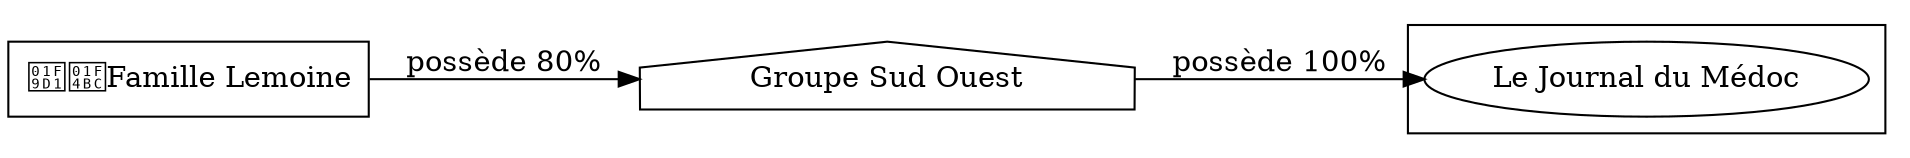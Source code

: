 digraph {
  rankdir=LR;
  subgraph roots {
    
      "famille-lemoine-252"[label="🧑‍💼Famille Lemoine" shape=box]
    
  }

  
    "groupe-sud-ouest-253"[label="Groupe Sud Ouest" shape=house]
  

  subgraph clusterLeaves {
    
      "le-journal-du-medoc-262"[label="Le Journal du Médoc"]
    
  }

  
    "groupe-sud-ouest-253" -> "le-journal-du-medoc-262" [
      label="possède 100%"
    ]
  
    "famille-lemoine-252" -> "groupe-sud-ouest-253" [
      label="possède 80%"
    ]
  
}

